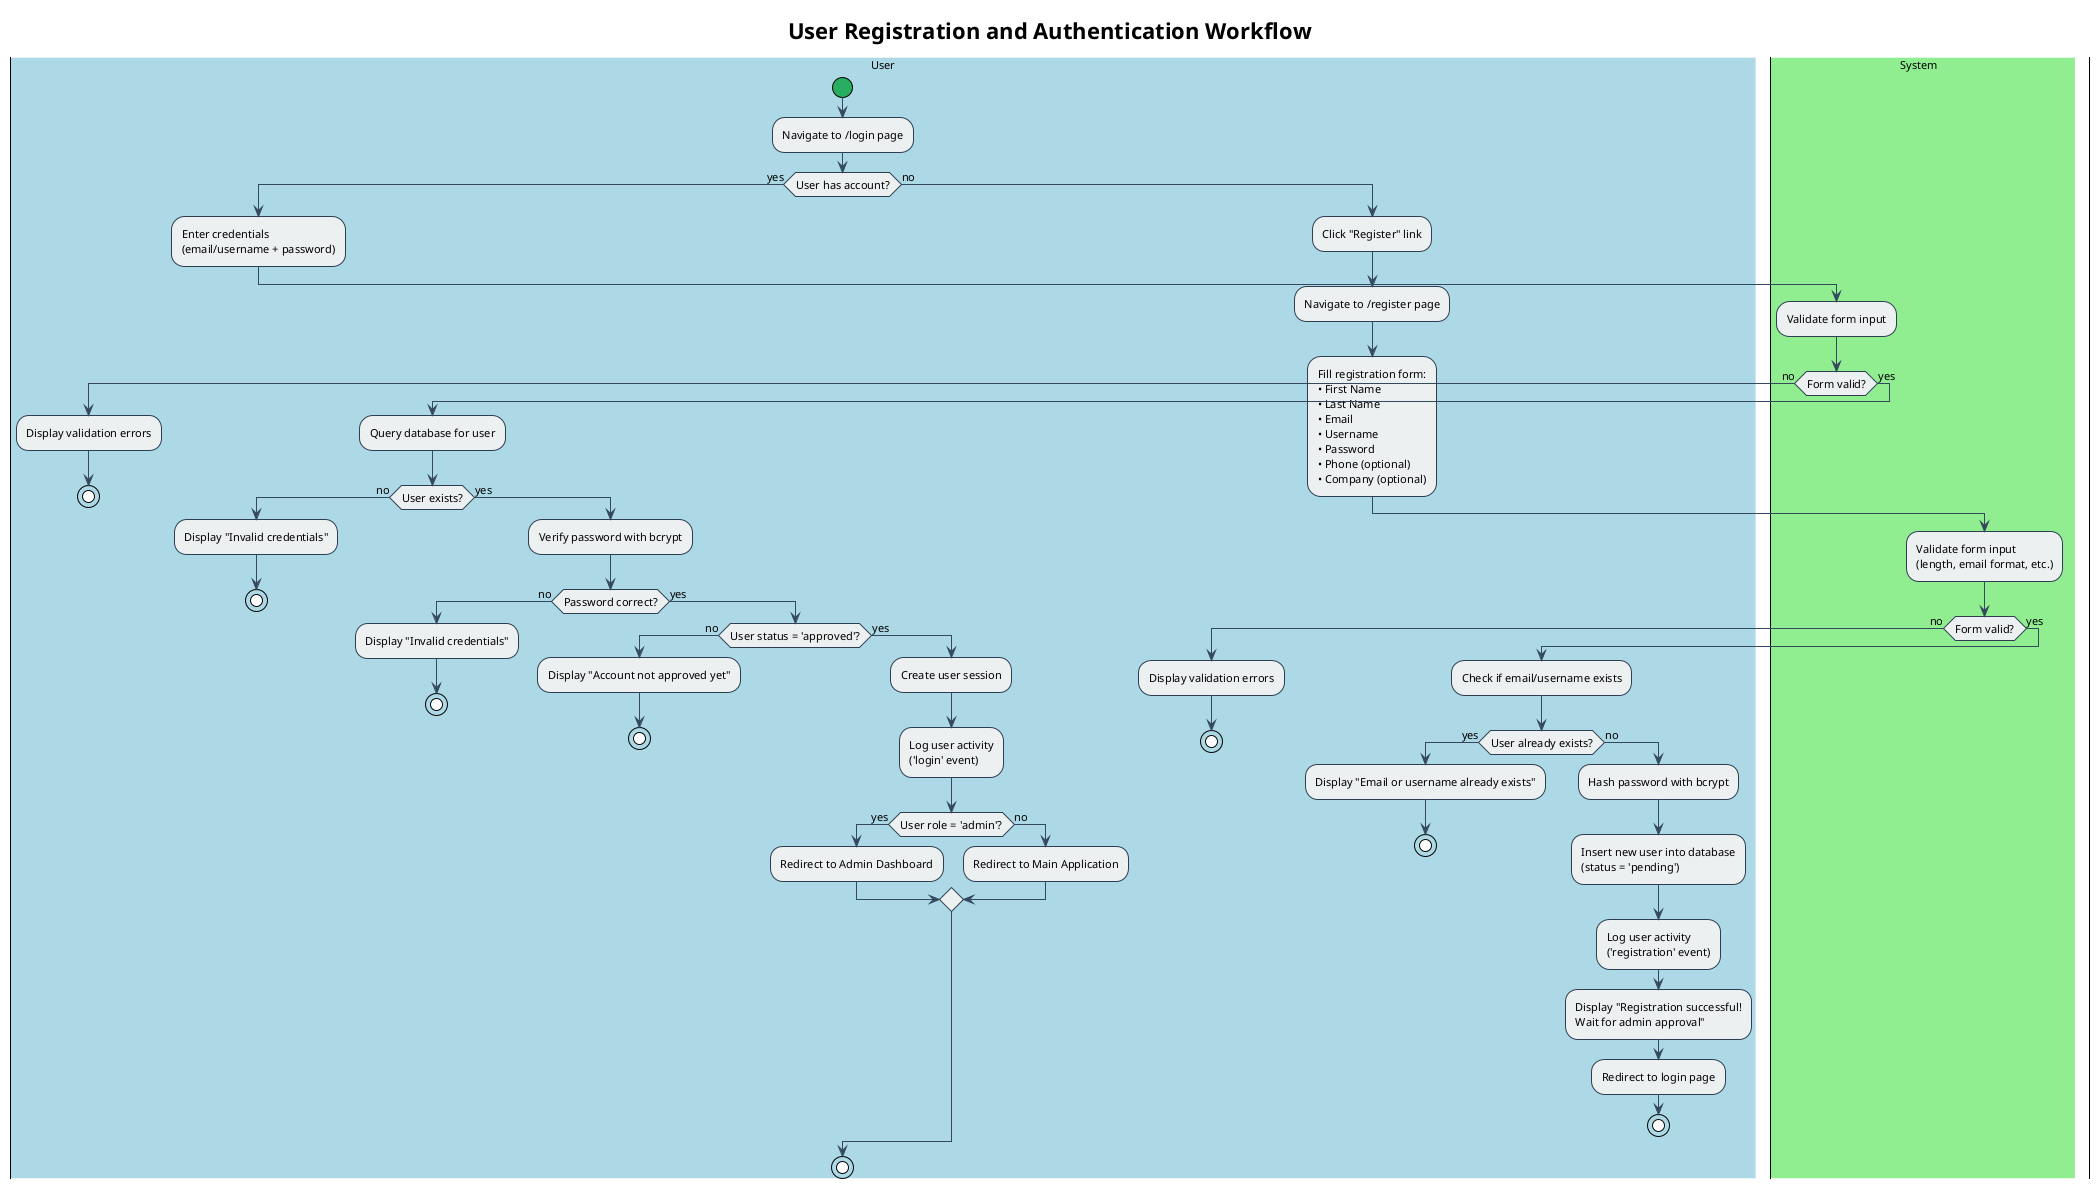 @startuml User Registration and Authentication Workflow
!theme plain
skinparam backgroundColor white
skinparam defaultFontName Arial
skinparam defaultFontSize 11
skinparam activityBorderColor #2C3E50
skinparam activityBackgroundColor #ECF0F1
skinparam activityStartColor #27AE60
skinparam activityEndColor #E74C3C
skinparam activityArrowColor #34495E
skinparam swimlaneWidth same

title User Registration and Authentication Workflow

|#LightBlue|User|
start
:Navigate to /login page;

if (User has account?) then (yes)
  :Enter credentials\n(email/username + password);
  
  |#LightGreen|System|
  :Validate form input;
  
  if (Form valid?) then (no)
    |User|
    :Display validation errors;
    stop
  else (yes)
    :Query database for user;
    
    if (User exists?) then (no)
      |User|
      :Display "Invalid credentials";
      stop
    else (yes)
      :Verify password with bcrypt;
      
      if (Password correct?) then (no)
        |User|
        :Display "Invalid credentials";
        stop
      else (yes)
        if (User status = 'approved'?) then (no)
          |User|
          :Display "Account not approved yet";
          stop
        else (yes)
          :Create user session;
          :Log user activity\n('login' event);
          
          if (User role = 'admin'?) then (yes)
            |User|
            :Redirect to Admin Dashboard;
          else (no)
            :Redirect to Main Application;
          endif
        endif
      endif
    endif
  endif
else (no)
  :Click "Register" link;
  :Navigate to /register page;
  
  :Fill registration form:\n• First Name\n• Last Name\n• Email\n• Username\n• Password\n• Phone (optional)\n• Company (optional);
  
  |System|
  :Validate form input\n(length, email format, etc.);
  
  if (Form valid?) then (no)
    |User|
    :Display validation errors;
    stop
  else (yes)
    :Check if email/username exists;
    
    if (User already exists?) then (yes)
      |User|
      :Display "Email or username already exists";
      stop
    else (no)
      :Hash password with bcrypt;
      :Insert new user into database\n(status = 'pending');
      :Log user activity\n('registration' event);
      
      |User|
      :Display "Registration successful!\nWait for admin approval";
      :Redirect to login page;
      stop
    endif
  endif
endif

stop
@enduml

